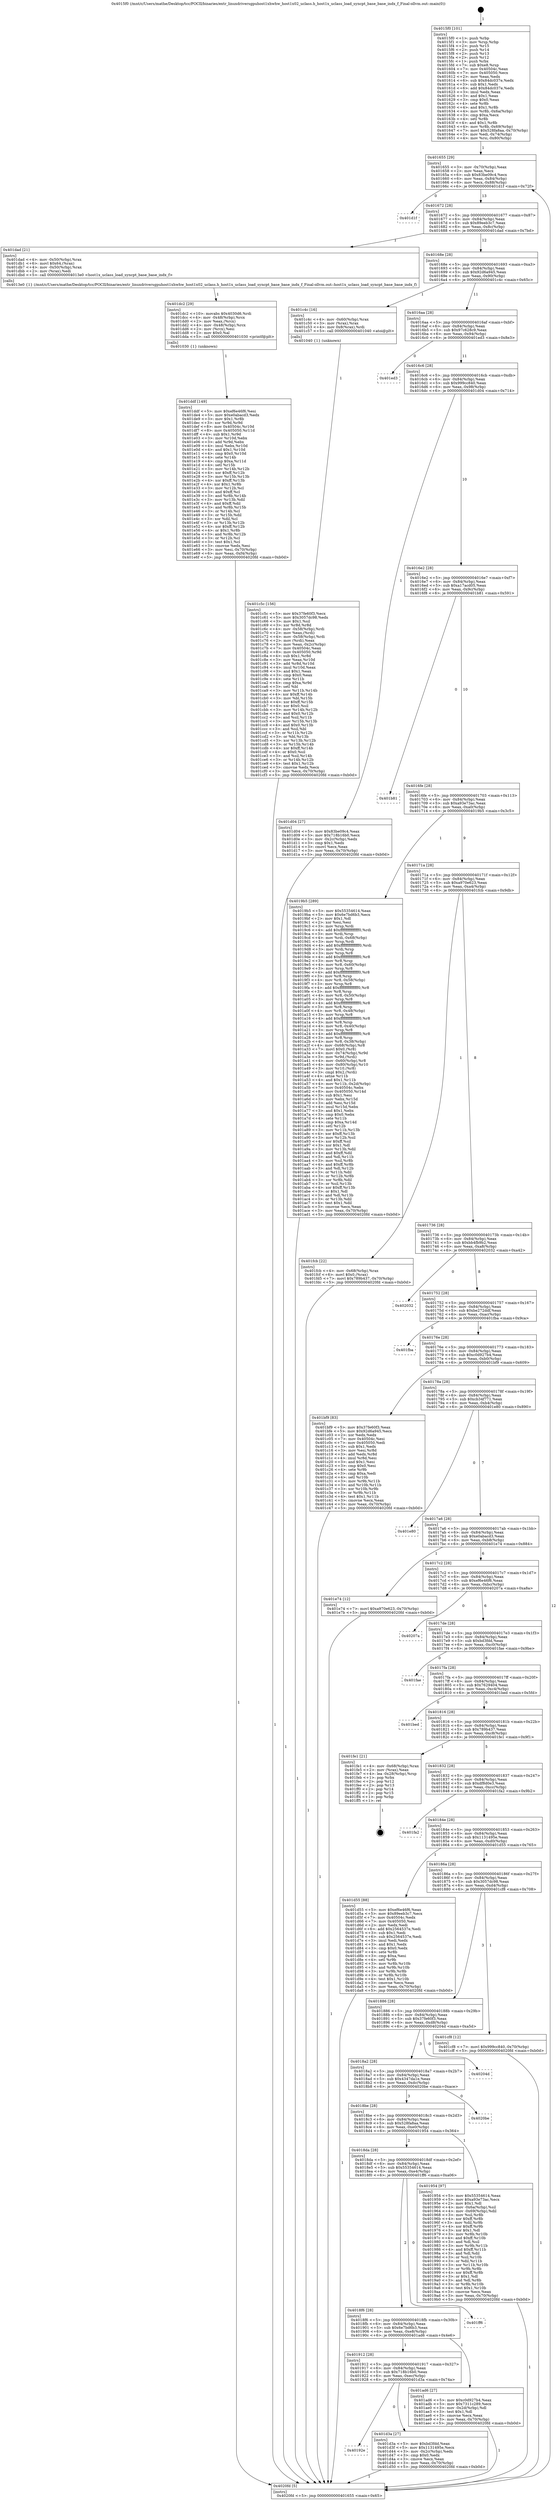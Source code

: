 digraph "0x4015f0" {
  label = "0x4015f0 (/mnt/c/Users/mathe/Desktop/tcc/POCII/binaries/extr_linuxdriversgpuhost1xhwhw_host1x02_uclass.h_host1x_uclass_load_syncpt_base_base_indx_f_Final-ollvm.out::main(0))"
  labelloc = "t"
  node[shape=record]

  Entry [label="",width=0.3,height=0.3,shape=circle,fillcolor=black,style=filled]
  "0x401655" [label="{
     0x401655 [29]\l
     | [instrs]\l
     &nbsp;&nbsp;0x401655 \<+3\>: mov -0x70(%rbp),%eax\l
     &nbsp;&nbsp;0x401658 \<+2\>: mov %eax,%ecx\l
     &nbsp;&nbsp;0x40165a \<+6\>: sub $0x83be09c4,%ecx\l
     &nbsp;&nbsp;0x401660 \<+6\>: mov %eax,-0x84(%rbp)\l
     &nbsp;&nbsp;0x401666 \<+6\>: mov %ecx,-0x88(%rbp)\l
     &nbsp;&nbsp;0x40166c \<+6\>: je 0000000000401d1f \<main+0x72f\>\l
  }"]
  "0x401d1f" [label="{
     0x401d1f\l
  }", style=dashed]
  "0x401672" [label="{
     0x401672 [28]\l
     | [instrs]\l
     &nbsp;&nbsp;0x401672 \<+5\>: jmp 0000000000401677 \<main+0x87\>\l
     &nbsp;&nbsp;0x401677 \<+6\>: mov -0x84(%rbp),%eax\l
     &nbsp;&nbsp;0x40167d \<+5\>: sub $0x89eeb3c7,%eax\l
     &nbsp;&nbsp;0x401682 \<+6\>: mov %eax,-0x8c(%rbp)\l
     &nbsp;&nbsp;0x401688 \<+6\>: je 0000000000401dad \<main+0x7bd\>\l
  }"]
  Exit [label="",width=0.3,height=0.3,shape=circle,fillcolor=black,style=filled,peripheries=2]
  "0x401dad" [label="{
     0x401dad [21]\l
     | [instrs]\l
     &nbsp;&nbsp;0x401dad \<+4\>: mov -0x50(%rbp),%rax\l
     &nbsp;&nbsp;0x401db1 \<+6\>: movl $0x64,(%rax)\l
     &nbsp;&nbsp;0x401db7 \<+4\>: mov -0x50(%rbp),%rax\l
     &nbsp;&nbsp;0x401dbb \<+2\>: mov (%rax),%edi\l
     &nbsp;&nbsp;0x401dbd \<+5\>: call 00000000004013e0 \<host1x_uclass_load_syncpt_base_base_indx_f\>\l
     | [calls]\l
     &nbsp;&nbsp;0x4013e0 \{1\} (/mnt/c/Users/mathe/Desktop/tcc/POCII/binaries/extr_linuxdriversgpuhost1xhwhw_host1x02_uclass.h_host1x_uclass_load_syncpt_base_base_indx_f_Final-ollvm.out::host1x_uclass_load_syncpt_base_base_indx_f)\l
  }"]
  "0x40168e" [label="{
     0x40168e [28]\l
     | [instrs]\l
     &nbsp;&nbsp;0x40168e \<+5\>: jmp 0000000000401693 \<main+0xa3\>\l
     &nbsp;&nbsp;0x401693 \<+6\>: mov -0x84(%rbp),%eax\l
     &nbsp;&nbsp;0x401699 \<+5\>: sub $0x92d6a945,%eax\l
     &nbsp;&nbsp;0x40169e \<+6\>: mov %eax,-0x90(%rbp)\l
     &nbsp;&nbsp;0x4016a4 \<+6\>: je 0000000000401c4c \<main+0x65c\>\l
  }"]
  "0x401ddf" [label="{
     0x401ddf [149]\l
     | [instrs]\l
     &nbsp;&nbsp;0x401ddf \<+5\>: mov $0xef6e46f6,%esi\l
     &nbsp;&nbsp;0x401de4 \<+5\>: mov $0xe0abacd3,%edx\l
     &nbsp;&nbsp;0x401de9 \<+3\>: mov $0x1,%r8b\l
     &nbsp;&nbsp;0x401dec \<+3\>: xor %r9d,%r9d\l
     &nbsp;&nbsp;0x401def \<+8\>: mov 0x40504c,%r10d\l
     &nbsp;&nbsp;0x401df7 \<+8\>: mov 0x405050,%r11d\l
     &nbsp;&nbsp;0x401dff \<+4\>: sub $0x1,%r9d\l
     &nbsp;&nbsp;0x401e03 \<+3\>: mov %r10d,%ebx\l
     &nbsp;&nbsp;0x401e06 \<+3\>: add %r9d,%ebx\l
     &nbsp;&nbsp;0x401e09 \<+4\>: imul %ebx,%r10d\l
     &nbsp;&nbsp;0x401e0d \<+4\>: and $0x1,%r10d\l
     &nbsp;&nbsp;0x401e11 \<+4\>: cmp $0x0,%r10d\l
     &nbsp;&nbsp;0x401e15 \<+4\>: sete %r14b\l
     &nbsp;&nbsp;0x401e19 \<+4\>: cmp $0xa,%r11d\l
     &nbsp;&nbsp;0x401e1d \<+4\>: setl %r15b\l
     &nbsp;&nbsp;0x401e21 \<+3\>: mov %r14b,%r12b\l
     &nbsp;&nbsp;0x401e24 \<+4\>: xor $0xff,%r12b\l
     &nbsp;&nbsp;0x401e28 \<+3\>: mov %r15b,%r13b\l
     &nbsp;&nbsp;0x401e2b \<+4\>: xor $0xff,%r13b\l
     &nbsp;&nbsp;0x401e2f \<+4\>: xor $0x1,%r8b\l
     &nbsp;&nbsp;0x401e33 \<+3\>: mov %r12b,%cl\l
     &nbsp;&nbsp;0x401e36 \<+3\>: and $0xff,%cl\l
     &nbsp;&nbsp;0x401e39 \<+3\>: and %r8b,%r14b\l
     &nbsp;&nbsp;0x401e3c \<+3\>: mov %r13b,%dil\l
     &nbsp;&nbsp;0x401e3f \<+4\>: and $0xff,%dil\l
     &nbsp;&nbsp;0x401e43 \<+3\>: and %r8b,%r15b\l
     &nbsp;&nbsp;0x401e46 \<+3\>: or %r14b,%cl\l
     &nbsp;&nbsp;0x401e49 \<+3\>: or %r15b,%dil\l
     &nbsp;&nbsp;0x401e4c \<+3\>: xor %dil,%cl\l
     &nbsp;&nbsp;0x401e4f \<+3\>: or %r13b,%r12b\l
     &nbsp;&nbsp;0x401e52 \<+4\>: xor $0xff,%r12b\l
     &nbsp;&nbsp;0x401e56 \<+4\>: or $0x1,%r8b\l
     &nbsp;&nbsp;0x401e5a \<+3\>: and %r8b,%r12b\l
     &nbsp;&nbsp;0x401e5d \<+3\>: or %r12b,%cl\l
     &nbsp;&nbsp;0x401e60 \<+3\>: test $0x1,%cl\l
     &nbsp;&nbsp;0x401e63 \<+3\>: cmovne %edx,%esi\l
     &nbsp;&nbsp;0x401e66 \<+3\>: mov %esi,-0x70(%rbp)\l
     &nbsp;&nbsp;0x401e69 \<+6\>: mov %eax,-0xf4(%rbp)\l
     &nbsp;&nbsp;0x401e6f \<+5\>: jmp 00000000004020fd \<main+0xb0d\>\l
  }"]
  "0x401c4c" [label="{
     0x401c4c [16]\l
     | [instrs]\l
     &nbsp;&nbsp;0x401c4c \<+4\>: mov -0x60(%rbp),%rax\l
     &nbsp;&nbsp;0x401c50 \<+3\>: mov (%rax),%rax\l
     &nbsp;&nbsp;0x401c53 \<+4\>: mov 0x8(%rax),%rdi\l
     &nbsp;&nbsp;0x401c57 \<+5\>: call 0000000000401040 \<atoi@plt\>\l
     | [calls]\l
     &nbsp;&nbsp;0x401040 \{1\} (unknown)\l
  }"]
  "0x4016aa" [label="{
     0x4016aa [28]\l
     | [instrs]\l
     &nbsp;&nbsp;0x4016aa \<+5\>: jmp 00000000004016af \<main+0xbf\>\l
     &nbsp;&nbsp;0x4016af \<+6\>: mov -0x84(%rbp),%eax\l
     &nbsp;&nbsp;0x4016b5 \<+5\>: sub $0x97c628c9,%eax\l
     &nbsp;&nbsp;0x4016ba \<+6\>: mov %eax,-0x94(%rbp)\l
     &nbsp;&nbsp;0x4016c0 \<+6\>: je 0000000000401ed3 \<main+0x8e3\>\l
  }"]
  "0x401dc2" [label="{
     0x401dc2 [29]\l
     | [instrs]\l
     &nbsp;&nbsp;0x401dc2 \<+10\>: movabs $0x4030d6,%rdi\l
     &nbsp;&nbsp;0x401dcc \<+4\>: mov -0x48(%rbp),%rcx\l
     &nbsp;&nbsp;0x401dd0 \<+2\>: mov %eax,(%rcx)\l
     &nbsp;&nbsp;0x401dd2 \<+4\>: mov -0x48(%rbp),%rcx\l
     &nbsp;&nbsp;0x401dd6 \<+2\>: mov (%rcx),%esi\l
     &nbsp;&nbsp;0x401dd8 \<+2\>: mov $0x0,%al\l
     &nbsp;&nbsp;0x401dda \<+5\>: call 0000000000401030 \<printf@plt\>\l
     | [calls]\l
     &nbsp;&nbsp;0x401030 \{1\} (unknown)\l
  }"]
  "0x401ed3" [label="{
     0x401ed3\l
  }", style=dashed]
  "0x4016c6" [label="{
     0x4016c6 [28]\l
     | [instrs]\l
     &nbsp;&nbsp;0x4016c6 \<+5\>: jmp 00000000004016cb \<main+0xdb\>\l
     &nbsp;&nbsp;0x4016cb \<+6\>: mov -0x84(%rbp),%eax\l
     &nbsp;&nbsp;0x4016d1 \<+5\>: sub $0x999cc840,%eax\l
     &nbsp;&nbsp;0x4016d6 \<+6\>: mov %eax,-0x98(%rbp)\l
     &nbsp;&nbsp;0x4016dc \<+6\>: je 0000000000401d04 \<main+0x714\>\l
  }"]
  "0x40192e" [label="{
     0x40192e\l
  }", style=dashed]
  "0x401d04" [label="{
     0x401d04 [27]\l
     | [instrs]\l
     &nbsp;&nbsp;0x401d04 \<+5\>: mov $0x83be09c4,%eax\l
     &nbsp;&nbsp;0x401d09 \<+5\>: mov $0x718b16b0,%ecx\l
     &nbsp;&nbsp;0x401d0e \<+3\>: mov -0x2c(%rbp),%edx\l
     &nbsp;&nbsp;0x401d11 \<+3\>: cmp $0x1,%edx\l
     &nbsp;&nbsp;0x401d14 \<+3\>: cmovl %ecx,%eax\l
     &nbsp;&nbsp;0x401d17 \<+3\>: mov %eax,-0x70(%rbp)\l
     &nbsp;&nbsp;0x401d1a \<+5\>: jmp 00000000004020fd \<main+0xb0d\>\l
  }"]
  "0x4016e2" [label="{
     0x4016e2 [28]\l
     | [instrs]\l
     &nbsp;&nbsp;0x4016e2 \<+5\>: jmp 00000000004016e7 \<main+0xf7\>\l
     &nbsp;&nbsp;0x4016e7 \<+6\>: mov -0x84(%rbp),%eax\l
     &nbsp;&nbsp;0x4016ed \<+5\>: sub $0xa17acd05,%eax\l
     &nbsp;&nbsp;0x4016f2 \<+6\>: mov %eax,-0x9c(%rbp)\l
     &nbsp;&nbsp;0x4016f8 \<+6\>: je 0000000000401b81 \<main+0x591\>\l
  }"]
  "0x401d3a" [label="{
     0x401d3a [27]\l
     | [instrs]\l
     &nbsp;&nbsp;0x401d3a \<+5\>: mov $0xbd3fdd,%eax\l
     &nbsp;&nbsp;0x401d3f \<+5\>: mov $0x1131495e,%ecx\l
     &nbsp;&nbsp;0x401d44 \<+3\>: mov -0x2c(%rbp),%edx\l
     &nbsp;&nbsp;0x401d47 \<+3\>: cmp $0x0,%edx\l
     &nbsp;&nbsp;0x401d4a \<+3\>: cmove %ecx,%eax\l
     &nbsp;&nbsp;0x401d4d \<+3\>: mov %eax,-0x70(%rbp)\l
     &nbsp;&nbsp;0x401d50 \<+5\>: jmp 00000000004020fd \<main+0xb0d\>\l
  }"]
  "0x401b81" [label="{
     0x401b81\l
  }", style=dashed]
  "0x4016fe" [label="{
     0x4016fe [28]\l
     | [instrs]\l
     &nbsp;&nbsp;0x4016fe \<+5\>: jmp 0000000000401703 \<main+0x113\>\l
     &nbsp;&nbsp;0x401703 \<+6\>: mov -0x84(%rbp),%eax\l
     &nbsp;&nbsp;0x401709 \<+5\>: sub $0xa93e73ac,%eax\l
     &nbsp;&nbsp;0x40170e \<+6\>: mov %eax,-0xa0(%rbp)\l
     &nbsp;&nbsp;0x401714 \<+6\>: je 00000000004019b5 \<main+0x3c5\>\l
  }"]
  "0x401c5c" [label="{
     0x401c5c [156]\l
     | [instrs]\l
     &nbsp;&nbsp;0x401c5c \<+5\>: mov $0x37fe60f3,%ecx\l
     &nbsp;&nbsp;0x401c61 \<+5\>: mov $0x3057dc98,%edx\l
     &nbsp;&nbsp;0x401c66 \<+3\>: mov $0x1,%sil\l
     &nbsp;&nbsp;0x401c69 \<+3\>: xor %r8d,%r8d\l
     &nbsp;&nbsp;0x401c6c \<+4\>: mov -0x58(%rbp),%rdi\l
     &nbsp;&nbsp;0x401c70 \<+2\>: mov %eax,(%rdi)\l
     &nbsp;&nbsp;0x401c72 \<+4\>: mov -0x58(%rbp),%rdi\l
     &nbsp;&nbsp;0x401c76 \<+2\>: mov (%rdi),%eax\l
     &nbsp;&nbsp;0x401c78 \<+3\>: mov %eax,-0x2c(%rbp)\l
     &nbsp;&nbsp;0x401c7b \<+7\>: mov 0x40504c,%eax\l
     &nbsp;&nbsp;0x401c82 \<+8\>: mov 0x405050,%r9d\l
     &nbsp;&nbsp;0x401c8a \<+4\>: sub $0x1,%r8d\l
     &nbsp;&nbsp;0x401c8e \<+3\>: mov %eax,%r10d\l
     &nbsp;&nbsp;0x401c91 \<+3\>: add %r8d,%r10d\l
     &nbsp;&nbsp;0x401c94 \<+4\>: imul %r10d,%eax\l
     &nbsp;&nbsp;0x401c98 \<+3\>: and $0x1,%eax\l
     &nbsp;&nbsp;0x401c9b \<+3\>: cmp $0x0,%eax\l
     &nbsp;&nbsp;0x401c9e \<+4\>: sete %r11b\l
     &nbsp;&nbsp;0x401ca2 \<+4\>: cmp $0xa,%r9d\l
     &nbsp;&nbsp;0x401ca6 \<+3\>: setl %bl\l
     &nbsp;&nbsp;0x401ca9 \<+3\>: mov %r11b,%r14b\l
     &nbsp;&nbsp;0x401cac \<+4\>: xor $0xff,%r14b\l
     &nbsp;&nbsp;0x401cb0 \<+3\>: mov %bl,%r15b\l
     &nbsp;&nbsp;0x401cb3 \<+4\>: xor $0xff,%r15b\l
     &nbsp;&nbsp;0x401cb7 \<+4\>: xor $0x0,%sil\l
     &nbsp;&nbsp;0x401cbb \<+3\>: mov %r14b,%r12b\l
     &nbsp;&nbsp;0x401cbe \<+4\>: and $0x0,%r12b\l
     &nbsp;&nbsp;0x401cc2 \<+3\>: and %sil,%r11b\l
     &nbsp;&nbsp;0x401cc5 \<+3\>: mov %r15b,%r13b\l
     &nbsp;&nbsp;0x401cc8 \<+4\>: and $0x0,%r13b\l
     &nbsp;&nbsp;0x401ccc \<+3\>: and %sil,%bl\l
     &nbsp;&nbsp;0x401ccf \<+3\>: or %r11b,%r12b\l
     &nbsp;&nbsp;0x401cd2 \<+3\>: or %bl,%r13b\l
     &nbsp;&nbsp;0x401cd5 \<+3\>: xor %r13b,%r12b\l
     &nbsp;&nbsp;0x401cd8 \<+3\>: or %r15b,%r14b\l
     &nbsp;&nbsp;0x401cdb \<+4\>: xor $0xff,%r14b\l
     &nbsp;&nbsp;0x401cdf \<+4\>: or $0x0,%sil\l
     &nbsp;&nbsp;0x401ce3 \<+3\>: and %sil,%r14b\l
     &nbsp;&nbsp;0x401ce6 \<+3\>: or %r14b,%r12b\l
     &nbsp;&nbsp;0x401ce9 \<+4\>: test $0x1,%r12b\l
     &nbsp;&nbsp;0x401ced \<+3\>: cmovne %edx,%ecx\l
     &nbsp;&nbsp;0x401cf0 \<+3\>: mov %ecx,-0x70(%rbp)\l
     &nbsp;&nbsp;0x401cf3 \<+5\>: jmp 00000000004020fd \<main+0xb0d\>\l
  }"]
  "0x4019b5" [label="{
     0x4019b5 [289]\l
     | [instrs]\l
     &nbsp;&nbsp;0x4019b5 \<+5\>: mov $0x55354614,%eax\l
     &nbsp;&nbsp;0x4019ba \<+5\>: mov $0x6e7bd6b3,%ecx\l
     &nbsp;&nbsp;0x4019bf \<+2\>: mov $0x1,%dl\l
     &nbsp;&nbsp;0x4019c1 \<+2\>: xor %esi,%esi\l
     &nbsp;&nbsp;0x4019c3 \<+3\>: mov %rsp,%rdi\l
     &nbsp;&nbsp;0x4019c6 \<+4\>: add $0xfffffffffffffff0,%rdi\l
     &nbsp;&nbsp;0x4019ca \<+3\>: mov %rdi,%rsp\l
     &nbsp;&nbsp;0x4019cd \<+4\>: mov %rdi,-0x68(%rbp)\l
     &nbsp;&nbsp;0x4019d1 \<+3\>: mov %rsp,%rdi\l
     &nbsp;&nbsp;0x4019d4 \<+4\>: add $0xfffffffffffffff0,%rdi\l
     &nbsp;&nbsp;0x4019d8 \<+3\>: mov %rdi,%rsp\l
     &nbsp;&nbsp;0x4019db \<+3\>: mov %rsp,%r8\l
     &nbsp;&nbsp;0x4019de \<+4\>: add $0xfffffffffffffff0,%r8\l
     &nbsp;&nbsp;0x4019e2 \<+3\>: mov %r8,%rsp\l
     &nbsp;&nbsp;0x4019e5 \<+4\>: mov %r8,-0x60(%rbp)\l
     &nbsp;&nbsp;0x4019e9 \<+3\>: mov %rsp,%r8\l
     &nbsp;&nbsp;0x4019ec \<+4\>: add $0xfffffffffffffff0,%r8\l
     &nbsp;&nbsp;0x4019f0 \<+3\>: mov %r8,%rsp\l
     &nbsp;&nbsp;0x4019f3 \<+4\>: mov %r8,-0x58(%rbp)\l
     &nbsp;&nbsp;0x4019f7 \<+3\>: mov %rsp,%r8\l
     &nbsp;&nbsp;0x4019fa \<+4\>: add $0xfffffffffffffff0,%r8\l
     &nbsp;&nbsp;0x4019fe \<+3\>: mov %r8,%rsp\l
     &nbsp;&nbsp;0x401a01 \<+4\>: mov %r8,-0x50(%rbp)\l
     &nbsp;&nbsp;0x401a05 \<+3\>: mov %rsp,%r8\l
     &nbsp;&nbsp;0x401a08 \<+4\>: add $0xfffffffffffffff0,%r8\l
     &nbsp;&nbsp;0x401a0c \<+3\>: mov %r8,%rsp\l
     &nbsp;&nbsp;0x401a0f \<+4\>: mov %r8,-0x48(%rbp)\l
     &nbsp;&nbsp;0x401a13 \<+3\>: mov %rsp,%r8\l
     &nbsp;&nbsp;0x401a16 \<+4\>: add $0xfffffffffffffff0,%r8\l
     &nbsp;&nbsp;0x401a1a \<+3\>: mov %r8,%rsp\l
     &nbsp;&nbsp;0x401a1d \<+4\>: mov %r8,-0x40(%rbp)\l
     &nbsp;&nbsp;0x401a21 \<+3\>: mov %rsp,%r8\l
     &nbsp;&nbsp;0x401a24 \<+4\>: add $0xfffffffffffffff0,%r8\l
     &nbsp;&nbsp;0x401a28 \<+3\>: mov %r8,%rsp\l
     &nbsp;&nbsp;0x401a2b \<+4\>: mov %r8,-0x38(%rbp)\l
     &nbsp;&nbsp;0x401a2f \<+4\>: mov -0x68(%rbp),%r8\l
     &nbsp;&nbsp;0x401a33 \<+7\>: movl $0x0,(%r8)\l
     &nbsp;&nbsp;0x401a3a \<+4\>: mov -0x74(%rbp),%r9d\l
     &nbsp;&nbsp;0x401a3e \<+3\>: mov %r9d,(%rdi)\l
     &nbsp;&nbsp;0x401a41 \<+4\>: mov -0x60(%rbp),%r8\l
     &nbsp;&nbsp;0x401a45 \<+4\>: mov -0x80(%rbp),%r10\l
     &nbsp;&nbsp;0x401a49 \<+3\>: mov %r10,(%r8)\l
     &nbsp;&nbsp;0x401a4c \<+3\>: cmpl $0x2,(%rdi)\l
     &nbsp;&nbsp;0x401a4f \<+4\>: setne %r11b\l
     &nbsp;&nbsp;0x401a53 \<+4\>: and $0x1,%r11b\l
     &nbsp;&nbsp;0x401a57 \<+4\>: mov %r11b,-0x2d(%rbp)\l
     &nbsp;&nbsp;0x401a5b \<+7\>: mov 0x40504c,%ebx\l
     &nbsp;&nbsp;0x401a62 \<+8\>: mov 0x405050,%r14d\l
     &nbsp;&nbsp;0x401a6a \<+3\>: sub $0x1,%esi\l
     &nbsp;&nbsp;0x401a6d \<+3\>: mov %ebx,%r15d\l
     &nbsp;&nbsp;0x401a70 \<+3\>: add %esi,%r15d\l
     &nbsp;&nbsp;0x401a73 \<+4\>: imul %r15d,%ebx\l
     &nbsp;&nbsp;0x401a77 \<+3\>: and $0x1,%ebx\l
     &nbsp;&nbsp;0x401a7a \<+3\>: cmp $0x0,%ebx\l
     &nbsp;&nbsp;0x401a7d \<+4\>: sete %r11b\l
     &nbsp;&nbsp;0x401a81 \<+4\>: cmp $0xa,%r14d\l
     &nbsp;&nbsp;0x401a85 \<+4\>: setl %r12b\l
     &nbsp;&nbsp;0x401a89 \<+3\>: mov %r11b,%r13b\l
     &nbsp;&nbsp;0x401a8c \<+4\>: xor $0xff,%r13b\l
     &nbsp;&nbsp;0x401a90 \<+3\>: mov %r12b,%sil\l
     &nbsp;&nbsp;0x401a93 \<+4\>: xor $0xff,%sil\l
     &nbsp;&nbsp;0x401a97 \<+3\>: xor $0x1,%dl\l
     &nbsp;&nbsp;0x401a9a \<+3\>: mov %r13b,%dil\l
     &nbsp;&nbsp;0x401a9d \<+4\>: and $0xff,%dil\l
     &nbsp;&nbsp;0x401aa1 \<+3\>: and %dl,%r11b\l
     &nbsp;&nbsp;0x401aa4 \<+3\>: mov %sil,%r8b\l
     &nbsp;&nbsp;0x401aa7 \<+4\>: and $0xff,%r8b\l
     &nbsp;&nbsp;0x401aab \<+3\>: and %dl,%r12b\l
     &nbsp;&nbsp;0x401aae \<+3\>: or %r11b,%dil\l
     &nbsp;&nbsp;0x401ab1 \<+3\>: or %r12b,%r8b\l
     &nbsp;&nbsp;0x401ab4 \<+3\>: xor %r8b,%dil\l
     &nbsp;&nbsp;0x401ab7 \<+3\>: or %sil,%r13b\l
     &nbsp;&nbsp;0x401aba \<+4\>: xor $0xff,%r13b\l
     &nbsp;&nbsp;0x401abe \<+3\>: or $0x1,%dl\l
     &nbsp;&nbsp;0x401ac1 \<+3\>: and %dl,%r13b\l
     &nbsp;&nbsp;0x401ac4 \<+3\>: or %r13b,%dil\l
     &nbsp;&nbsp;0x401ac7 \<+4\>: test $0x1,%dil\l
     &nbsp;&nbsp;0x401acb \<+3\>: cmovne %ecx,%eax\l
     &nbsp;&nbsp;0x401ace \<+3\>: mov %eax,-0x70(%rbp)\l
     &nbsp;&nbsp;0x401ad1 \<+5\>: jmp 00000000004020fd \<main+0xb0d\>\l
  }"]
  "0x40171a" [label="{
     0x40171a [28]\l
     | [instrs]\l
     &nbsp;&nbsp;0x40171a \<+5\>: jmp 000000000040171f \<main+0x12f\>\l
     &nbsp;&nbsp;0x40171f \<+6\>: mov -0x84(%rbp),%eax\l
     &nbsp;&nbsp;0x401725 \<+5\>: sub $0xa970e623,%eax\l
     &nbsp;&nbsp;0x40172a \<+6\>: mov %eax,-0xa4(%rbp)\l
     &nbsp;&nbsp;0x401730 \<+6\>: je 0000000000401fcb \<main+0x9db\>\l
  }"]
  "0x401912" [label="{
     0x401912 [28]\l
     | [instrs]\l
     &nbsp;&nbsp;0x401912 \<+5\>: jmp 0000000000401917 \<main+0x327\>\l
     &nbsp;&nbsp;0x401917 \<+6\>: mov -0x84(%rbp),%eax\l
     &nbsp;&nbsp;0x40191d \<+5\>: sub $0x718b16b0,%eax\l
     &nbsp;&nbsp;0x401922 \<+6\>: mov %eax,-0xec(%rbp)\l
     &nbsp;&nbsp;0x401928 \<+6\>: je 0000000000401d3a \<main+0x74a\>\l
  }"]
  "0x401fcb" [label="{
     0x401fcb [22]\l
     | [instrs]\l
     &nbsp;&nbsp;0x401fcb \<+4\>: mov -0x68(%rbp),%rax\l
     &nbsp;&nbsp;0x401fcf \<+6\>: movl $0x0,(%rax)\l
     &nbsp;&nbsp;0x401fd5 \<+7\>: movl $0x789b437,-0x70(%rbp)\l
     &nbsp;&nbsp;0x401fdc \<+5\>: jmp 00000000004020fd \<main+0xb0d\>\l
  }"]
  "0x401736" [label="{
     0x401736 [28]\l
     | [instrs]\l
     &nbsp;&nbsp;0x401736 \<+5\>: jmp 000000000040173b \<main+0x14b\>\l
     &nbsp;&nbsp;0x40173b \<+6\>: mov -0x84(%rbp),%eax\l
     &nbsp;&nbsp;0x401741 \<+5\>: sub $0xbb4fb9b2,%eax\l
     &nbsp;&nbsp;0x401746 \<+6\>: mov %eax,-0xa8(%rbp)\l
     &nbsp;&nbsp;0x40174c \<+6\>: je 0000000000402032 \<main+0xa42\>\l
  }"]
  "0x401ad6" [label="{
     0x401ad6 [27]\l
     | [instrs]\l
     &nbsp;&nbsp;0x401ad6 \<+5\>: mov $0xc0d927b4,%eax\l
     &nbsp;&nbsp;0x401adb \<+5\>: mov $0x7311c289,%ecx\l
     &nbsp;&nbsp;0x401ae0 \<+3\>: mov -0x2d(%rbp),%dl\l
     &nbsp;&nbsp;0x401ae3 \<+3\>: test $0x1,%dl\l
     &nbsp;&nbsp;0x401ae6 \<+3\>: cmovne %ecx,%eax\l
     &nbsp;&nbsp;0x401ae9 \<+3\>: mov %eax,-0x70(%rbp)\l
     &nbsp;&nbsp;0x401aec \<+5\>: jmp 00000000004020fd \<main+0xb0d\>\l
  }"]
  "0x402032" [label="{
     0x402032\l
  }", style=dashed]
  "0x401752" [label="{
     0x401752 [28]\l
     | [instrs]\l
     &nbsp;&nbsp;0x401752 \<+5\>: jmp 0000000000401757 \<main+0x167\>\l
     &nbsp;&nbsp;0x401757 \<+6\>: mov -0x84(%rbp),%eax\l
     &nbsp;&nbsp;0x40175d \<+5\>: sub $0xbe272ddf,%eax\l
     &nbsp;&nbsp;0x401762 \<+6\>: mov %eax,-0xac(%rbp)\l
     &nbsp;&nbsp;0x401768 \<+6\>: je 0000000000401fba \<main+0x9ca\>\l
  }"]
  "0x4018f6" [label="{
     0x4018f6 [28]\l
     | [instrs]\l
     &nbsp;&nbsp;0x4018f6 \<+5\>: jmp 00000000004018fb \<main+0x30b\>\l
     &nbsp;&nbsp;0x4018fb \<+6\>: mov -0x84(%rbp),%eax\l
     &nbsp;&nbsp;0x401901 \<+5\>: sub $0x6e7bd6b3,%eax\l
     &nbsp;&nbsp;0x401906 \<+6\>: mov %eax,-0xe8(%rbp)\l
     &nbsp;&nbsp;0x40190c \<+6\>: je 0000000000401ad6 \<main+0x4e6\>\l
  }"]
  "0x401fba" [label="{
     0x401fba\l
  }", style=dashed]
  "0x40176e" [label="{
     0x40176e [28]\l
     | [instrs]\l
     &nbsp;&nbsp;0x40176e \<+5\>: jmp 0000000000401773 \<main+0x183\>\l
     &nbsp;&nbsp;0x401773 \<+6\>: mov -0x84(%rbp),%eax\l
     &nbsp;&nbsp;0x401779 \<+5\>: sub $0xc0d927b4,%eax\l
     &nbsp;&nbsp;0x40177e \<+6\>: mov %eax,-0xb0(%rbp)\l
     &nbsp;&nbsp;0x401784 \<+6\>: je 0000000000401bf9 \<main+0x609\>\l
  }"]
  "0x401ff6" [label="{
     0x401ff6\l
  }", style=dashed]
  "0x401bf9" [label="{
     0x401bf9 [83]\l
     | [instrs]\l
     &nbsp;&nbsp;0x401bf9 \<+5\>: mov $0x37fe60f3,%eax\l
     &nbsp;&nbsp;0x401bfe \<+5\>: mov $0x92d6a945,%ecx\l
     &nbsp;&nbsp;0x401c03 \<+2\>: xor %edx,%edx\l
     &nbsp;&nbsp;0x401c05 \<+7\>: mov 0x40504c,%esi\l
     &nbsp;&nbsp;0x401c0c \<+7\>: mov 0x405050,%edi\l
     &nbsp;&nbsp;0x401c13 \<+3\>: sub $0x1,%edx\l
     &nbsp;&nbsp;0x401c16 \<+3\>: mov %esi,%r8d\l
     &nbsp;&nbsp;0x401c19 \<+3\>: add %edx,%r8d\l
     &nbsp;&nbsp;0x401c1c \<+4\>: imul %r8d,%esi\l
     &nbsp;&nbsp;0x401c20 \<+3\>: and $0x1,%esi\l
     &nbsp;&nbsp;0x401c23 \<+3\>: cmp $0x0,%esi\l
     &nbsp;&nbsp;0x401c26 \<+4\>: sete %r9b\l
     &nbsp;&nbsp;0x401c2a \<+3\>: cmp $0xa,%edi\l
     &nbsp;&nbsp;0x401c2d \<+4\>: setl %r10b\l
     &nbsp;&nbsp;0x401c31 \<+3\>: mov %r9b,%r11b\l
     &nbsp;&nbsp;0x401c34 \<+3\>: and %r10b,%r11b\l
     &nbsp;&nbsp;0x401c37 \<+3\>: xor %r10b,%r9b\l
     &nbsp;&nbsp;0x401c3a \<+3\>: or %r9b,%r11b\l
     &nbsp;&nbsp;0x401c3d \<+4\>: test $0x1,%r11b\l
     &nbsp;&nbsp;0x401c41 \<+3\>: cmovne %ecx,%eax\l
     &nbsp;&nbsp;0x401c44 \<+3\>: mov %eax,-0x70(%rbp)\l
     &nbsp;&nbsp;0x401c47 \<+5\>: jmp 00000000004020fd \<main+0xb0d\>\l
  }"]
  "0x40178a" [label="{
     0x40178a [28]\l
     | [instrs]\l
     &nbsp;&nbsp;0x40178a \<+5\>: jmp 000000000040178f \<main+0x19f\>\l
     &nbsp;&nbsp;0x40178f \<+6\>: mov -0x84(%rbp),%eax\l
     &nbsp;&nbsp;0x401795 \<+5\>: sub $0xcb34f771,%eax\l
     &nbsp;&nbsp;0x40179a \<+6\>: mov %eax,-0xb4(%rbp)\l
     &nbsp;&nbsp;0x4017a0 \<+6\>: je 0000000000401e80 \<main+0x890\>\l
  }"]
  "0x4015f0" [label="{
     0x4015f0 [101]\l
     | [instrs]\l
     &nbsp;&nbsp;0x4015f0 \<+1\>: push %rbp\l
     &nbsp;&nbsp;0x4015f1 \<+3\>: mov %rsp,%rbp\l
     &nbsp;&nbsp;0x4015f4 \<+2\>: push %r15\l
     &nbsp;&nbsp;0x4015f6 \<+2\>: push %r14\l
     &nbsp;&nbsp;0x4015f8 \<+2\>: push %r13\l
     &nbsp;&nbsp;0x4015fa \<+2\>: push %r12\l
     &nbsp;&nbsp;0x4015fc \<+1\>: push %rbx\l
     &nbsp;&nbsp;0x4015fd \<+7\>: sub $0xe8,%rsp\l
     &nbsp;&nbsp;0x401604 \<+7\>: mov 0x40504c,%eax\l
     &nbsp;&nbsp;0x40160b \<+7\>: mov 0x405050,%ecx\l
     &nbsp;&nbsp;0x401612 \<+2\>: mov %eax,%edx\l
     &nbsp;&nbsp;0x401614 \<+6\>: sub $0x84dc037e,%edx\l
     &nbsp;&nbsp;0x40161a \<+3\>: sub $0x1,%edx\l
     &nbsp;&nbsp;0x40161d \<+6\>: add $0x84dc037e,%edx\l
     &nbsp;&nbsp;0x401623 \<+3\>: imul %edx,%eax\l
     &nbsp;&nbsp;0x401626 \<+3\>: and $0x1,%eax\l
     &nbsp;&nbsp;0x401629 \<+3\>: cmp $0x0,%eax\l
     &nbsp;&nbsp;0x40162c \<+4\>: sete %r8b\l
     &nbsp;&nbsp;0x401630 \<+4\>: and $0x1,%r8b\l
     &nbsp;&nbsp;0x401634 \<+4\>: mov %r8b,-0x6a(%rbp)\l
     &nbsp;&nbsp;0x401638 \<+3\>: cmp $0xa,%ecx\l
     &nbsp;&nbsp;0x40163b \<+4\>: setl %r8b\l
     &nbsp;&nbsp;0x40163f \<+4\>: and $0x1,%r8b\l
     &nbsp;&nbsp;0x401643 \<+4\>: mov %r8b,-0x69(%rbp)\l
     &nbsp;&nbsp;0x401647 \<+7\>: movl $0x528fa8aa,-0x70(%rbp)\l
     &nbsp;&nbsp;0x40164e \<+3\>: mov %edi,-0x74(%rbp)\l
     &nbsp;&nbsp;0x401651 \<+4\>: mov %rsi,-0x80(%rbp)\l
  }"]
  "0x401e80" [label="{
     0x401e80\l
  }", style=dashed]
  "0x4017a6" [label="{
     0x4017a6 [28]\l
     | [instrs]\l
     &nbsp;&nbsp;0x4017a6 \<+5\>: jmp 00000000004017ab \<main+0x1bb\>\l
     &nbsp;&nbsp;0x4017ab \<+6\>: mov -0x84(%rbp),%eax\l
     &nbsp;&nbsp;0x4017b1 \<+5\>: sub $0xe0abacd3,%eax\l
     &nbsp;&nbsp;0x4017b6 \<+6\>: mov %eax,-0xb8(%rbp)\l
     &nbsp;&nbsp;0x4017bc \<+6\>: je 0000000000401e74 \<main+0x884\>\l
  }"]
  "0x4020fd" [label="{
     0x4020fd [5]\l
     | [instrs]\l
     &nbsp;&nbsp;0x4020fd \<+5\>: jmp 0000000000401655 \<main+0x65\>\l
  }"]
  "0x401e74" [label="{
     0x401e74 [12]\l
     | [instrs]\l
     &nbsp;&nbsp;0x401e74 \<+7\>: movl $0xa970e623,-0x70(%rbp)\l
     &nbsp;&nbsp;0x401e7b \<+5\>: jmp 00000000004020fd \<main+0xb0d\>\l
  }"]
  "0x4017c2" [label="{
     0x4017c2 [28]\l
     | [instrs]\l
     &nbsp;&nbsp;0x4017c2 \<+5\>: jmp 00000000004017c7 \<main+0x1d7\>\l
     &nbsp;&nbsp;0x4017c7 \<+6\>: mov -0x84(%rbp),%eax\l
     &nbsp;&nbsp;0x4017cd \<+5\>: sub $0xef6e46f6,%eax\l
     &nbsp;&nbsp;0x4017d2 \<+6\>: mov %eax,-0xbc(%rbp)\l
     &nbsp;&nbsp;0x4017d8 \<+6\>: je 000000000040207a \<main+0xa8a\>\l
  }"]
  "0x4018da" [label="{
     0x4018da [28]\l
     | [instrs]\l
     &nbsp;&nbsp;0x4018da \<+5\>: jmp 00000000004018df \<main+0x2ef\>\l
     &nbsp;&nbsp;0x4018df \<+6\>: mov -0x84(%rbp),%eax\l
     &nbsp;&nbsp;0x4018e5 \<+5\>: sub $0x55354614,%eax\l
     &nbsp;&nbsp;0x4018ea \<+6\>: mov %eax,-0xe4(%rbp)\l
     &nbsp;&nbsp;0x4018f0 \<+6\>: je 0000000000401ff6 \<main+0xa06\>\l
  }"]
  "0x40207a" [label="{
     0x40207a\l
  }", style=dashed]
  "0x4017de" [label="{
     0x4017de [28]\l
     | [instrs]\l
     &nbsp;&nbsp;0x4017de \<+5\>: jmp 00000000004017e3 \<main+0x1f3\>\l
     &nbsp;&nbsp;0x4017e3 \<+6\>: mov -0x84(%rbp),%eax\l
     &nbsp;&nbsp;0x4017e9 \<+5\>: sub $0xbd3fdd,%eax\l
     &nbsp;&nbsp;0x4017ee \<+6\>: mov %eax,-0xc0(%rbp)\l
     &nbsp;&nbsp;0x4017f4 \<+6\>: je 0000000000401fae \<main+0x9be\>\l
  }"]
  "0x401954" [label="{
     0x401954 [97]\l
     | [instrs]\l
     &nbsp;&nbsp;0x401954 \<+5\>: mov $0x55354614,%eax\l
     &nbsp;&nbsp;0x401959 \<+5\>: mov $0xa93e73ac,%ecx\l
     &nbsp;&nbsp;0x40195e \<+2\>: mov $0x1,%dl\l
     &nbsp;&nbsp;0x401960 \<+4\>: mov -0x6a(%rbp),%sil\l
     &nbsp;&nbsp;0x401964 \<+4\>: mov -0x69(%rbp),%dil\l
     &nbsp;&nbsp;0x401968 \<+3\>: mov %sil,%r8b\l
     &nbsp;&nbsp;0x40196b \<+4\>: xor $0xff,%r8b\l
     &nbsp;&nbsp;0x40196f \<+3\>: mov %dil,%r9b\l
     &nbsp;&nbsp;0x401972 \<+4\>: xor $0xff,%r9b\l
     &nbsp;&nbsp;0x401976 \<+3\>: xor $0x1,%dl\l
     &nbsp;&nbsp;0x401979 \<+3\>: mov %r8b,%r10b\l
     &nbsp;&nbsp;0x40197c \<+4\>: and $0xff,%r10b\l
     &nbsp;&nbsp;0x401980 \<+3\>: and %dl,%sil\l
     &nbsp;&nbsp;0x401983 \<+3\>: mov %r9b,%r11b\l
     &nbsp;&nbsp;0x401986 \<+4\>: and $0xff,%r11b\l
     &nbsp;&nbsp;0x40198a \<+3\>: and %dl,%dil\l
     &nbsp;&nbsp;0x40198d \<+3\>: or %sil,%r10b\l
     &nbsp;&nbsp;0x401990 \<+3\>: or %dil,%r11b\l
     &nbsp;&nbsp;0x401993 \<+3\>: xor %r11b,%r10b\l
     &nbsp;&nbsp;0x401996 \<+3\>: or %r9b,%r8b\l
     &nbsp;&nbsp;0x401999 \<+4\>: xor $0xff,%r8b\l
     &nbsp;&nbsp;0x40199d \<+3\>: or $0x1,%dl\l
     &nbsp;&nbsp;0x4019a0 \<+3\>: and %dl,%r8b\l
     &nbsp;&nbsp;0x4019a3 \<+3\>: or %r8b,%r10b\l
     &nbsp;&nbsp;0x4019a6 \<+4\>: test $0x1,%r10b\l
     &nbsp;&nbsp;0x4019aa \<+3\>: cmovne %ecx,%eax\l
     &nbsp;&nbsp;0x4019ad \<+3\>: mov %eax,-0x70(%rbp)\l
     &nbsp;&nbsp;0x4019b0 \<+5\>: jmp 00000000004020fd \<main+0xb0d\>\l
  }"]
  "0x401fae" [label="{
     0x401fae\l
  }", style=dashed]
  "0x4017fa" [label="{
     0x4017fa [28]\l
     | [instrs]\l
     &nbsp;&nbsp;0x4017fa \<+5\>: jmp 00000000004017ff \<main+0x20f\>\l
     &nbsp;&nbsp;0x4017ff \<+6\>: mov -0x84(%rbp),%eax\l
     &nbsp;&nbsp;0x401805 \<+5\>: sub $0x7629404,%eax\l
     &nbsp;&nbsp;0x40180a \<+6\>: mov %eax,-0xc4(%rbp)\l
     &nbsp;&nbsp;0x401810 \<+6\>: je 0000000000401bed \<main+0x5fd\>\l
  }"]
  "0x4018be" [label="{
     0x4018be [28]\l
     | [instrs]\l
     &nbsp;&nbsp;0x4018be \<+5\>: jmp 00000000004018c3 \<main+0x2d3\>\l
     &nbsp;&nbsp;0x4018c3 \<+6\>: mov -0x84(%rbp),%eax\l
     &nbsp;&nbsp;0x4018c9 \<+5\>: sub $0x528fa8aa,%eax\l
     &nbsp;&nbsp;0x4018ce \<+6\>: mov %eax,-0xe0(%rbp)\l
     &nbsp;&nbsp;0x4018d4 \<+6\>: je 0000000000401954 \<main+0x364\>\l
  }"]
  "0x401bed" [label="{
     0x401bed\l
  }", style=dashed]
  "0x401816" [label="{
     0x401816 [28]\l
     | [instrs]\l
     &nbsp;&nbsp;0x401816 \<+5\>: jmp 000000000040181b \<main+0x22b\>\l
     &nbsp;&nbsp;0x40181b \<+6\>: mov -0x84(%rbp),%eax\l
     &nbsp;&nbsp;0x401821 \<+5\>: sub $0x789b437,%eax\l
     &nbsp;&nbsp;0x401826 \<+6\>: mov %eax,-0xc8(%rbp)\l
     &nbsp;&nbsp;0x40182c \<+6\>: je 0000000000401fe1 \<main+0x9f1\>\l
  }"]
  "0x4020be" [label="{
     0x4020be\l
  }", style=dashed]
  "0x401fe1" [label="{
     0x401fe1 [21]\l
     | [instrs]\l
     &nbsp;&nbsp;0x401fe1 \<+4\>: mov -0x68(%rbp),%rax\l
     &nbsp;&nbsp;0x401fe5 \<+2\>: mov (%rax),%eax\l
     &nbsp;&nbsp;0x401fe7 \<+4\>: lea -0x28(%rbp),%rsp\l
     &nbsp;&nbsp;0x401feb \<+1\>: pop %rbx\l
     &nbsp;&nbsp;0x401fec \<+2\>: pop %r12\l
     &nbsp;&nbsp;0x401fee \<+2\>: pop %r13\l
     &nbsp;&nbsp;0x401ff0 \<+2\>: pop %r14\l
     &nbsp;&nbsp;0x401ff2 \<+2\>: pop %r15\l
     &nbsp;&nbsp;0x401ff4 \<+1\>: pop %rbp\l
     &nbsp;&nbsp;0x401ff5 \<+1\>: ret\l
  }"]
  "0x401832" [label="{
     0x401832 [28]\l
     | [instrs]\l
     &nbsp;&nbsp;0x401832 \<+5\>: jmp 0000000000401837 \<main+0x247\>\l
     &nbsp;&nbsp;0x401837 \<+6\>: mov -0x84(%rbp),%eax\l
     &nbsp;&nbsp;0x40183d \<+5\>: sub $0xdf8d0e3,%eax\l
     &nbsp;&nbsp;0x401842 \<+6\>: mov %eax,-0xcc(%rbp)\l
     &nbsp;&nbsp;0x401848 \<+6\>: je 0000000000401fa2 \<main+0x9b2\>\l
  }"]
  "0x4018a2" [label="{
     0x4018a2 [28]\l
     | [instrs]\l
     &nbsp;&nbsp;0x4018a2 \<+5\>: jmp 00000000004018a7 \<main+0x2b7\>\l
     &nbsp;&nbsp;0x4018a7 \<+6\>: mov -0x84(%rbp),%eax\l
     &nbsp;&nbsp;0x4018ad \<+5\>: sub $0x4347da1e,%eax\l
     &nbsp;&nbsp;0x4018b2 \<+6\>: mov %eax,-0xdc(%rbp)\l
     &nbsp;&nbsp;0x4018b8 \<+6\>: je 00000000004020be \<main+0xace\>\l
  }"]
  "0x401fa2" [label="{
     0x401fa2\l
  }", style=dashed]
  "0x40184e" [label="{
     0x40184e [28]\l
     | [instrs]\l
     &nbsp;&nbsp;0x40184e \<+5\>: jmp 0000000000401853 \<main+0x263\>\l
     &nbsp;&nbsp;0x401853 \<+6\>: mov -0x84(%rbp),%eax\l
     &nbsp;&nbsp;0x401859 \<+5\>: sub $0x1131495e,%eax\l
     &nbsp;&nbsp;0x40185e \<+6\>: mov %eax,-0xd0(%rbp)\l
     &nbsp;&nbsp;0x401864 \<+6\>: je 0000000000401d55 \<main+0x765\>\l
  }"]
  "0x40204d" [label="{
     0x40204d\l
  }", style=dashed]
  "0x401d55" [label="{
     0x401d55 [88]\l
     | [instrs]\l
     &nbsp;&nbsp;0x401d55 \<+5\>: mov $0xef6e46f6,%eax\l
     &nbsp;&nbsp;0x401d5a \<+5\>: mov $0x89eeb3c7,%ecx\l
     &nbsp;&nbsp;0x401d5f \<+7\>: mov 0x40504c,%edx\l
     &nbsp;&nbsp;0x401d66 \<+7\>: mov 0x405050,%esi\l
     &nbsp;&nbsp;0x401d6d \<+2\>: mov %edx,%edi\l
     &nbsp;&nbsp;0x401d6f \<+6\>: add $0x2564537e,%edi\l
     &nbsp;&nbsp;0x401d75 \<+3\>: sub $0x1,%edi\l
     &nbsp;&nbsp;0x401d78 \<+6\>: sub $0x2564537e,%edi\l
     &nbsp;&nbsp;0x401d7e \<+3\>: imul %edi,%edx\l
     &nbsp;&nbsp;0x401d81 \<+3\>: and $0x1,%edx\l
     &nbsp;&nbsp;0x401d84 \<+3\>: cmp $0x0,%edx\l
     &nbsp;&nbsp;0x401d87 \<+4\>: sete %r8b\l
     &nbsp;&nbsp;0x401d8b \<+3\>: cmp $0xa,%esi\l
     &nbsp;&nbsp;0x401d8e \<+4\>: setl %r9b\l
     &nbsp;&nbsp;0x401d92 \<+3\>: mov %r8b,%r10b\l
     &nbsp;&nbsp;0x401d95 \<+3\>: and %r9b,%r10b\l
     &nbsp;&nbsp;0x401d98 \<+3\>: xor %r9b,%r8b\l
     &nbsp;&nbsp;0x401d9b \<+3\>: or %r8b,%r10b\l
     &nbsp;&nbsp;0x401d9e \<+4\>: test $0x1,%r10b\l
     &nbsp;&nbsp;0x401da2 \<+3\>: cmovne %ecx,%eax\l
     &nbsp;&nbsp;0x401da5 \<+3\>: mov %eax,-0x70(%rbp)\l
     &nbsp;&nbsp;0x401da8 \<+5\>: jmp 00000000004020fd \<main+0xb0d\>\l
  }"]
  "0x40186a" [label="{
     0x40186a [28]\l
     | [instrs]\l
     &nbsp;&nbsp;0x40186a \<+5\>: jmp 000000000040186f \<main+0x27f\>\l
     &nbsp;&nbsp;0x40186f \<+6\>: mov -0x84(%rbp),%eax\l
     &nbsp;&nbsp;0x401875 \<+5\>: sub $0x3057dc98,%eax\l
     &nbsp;&nbsp;0x40187a \<+6\>: mov %eax,-0xd4(%rbp)\l
     &nbsp;&nbsp;0x401880 \<+6\>: je 0000000000401cf8 \<main+0x708\>\l
  }"]
  "0x401886" [label="{
     0x401886 [28]\l
     | [instrs]\l
     &nbsp;&nbsp;0x401886 \<+5\>: jmp 000000000040188b \<main+0x29b\>\l
     &nbsp;&nbsp;0x40188b \<+6\>: mov -0x84(%rbp),%eax\l
     &nbsp;&nbsp;0x401891 \<+5\>: sub $0x37fe60f3,%eax\l
     &nbsp;&nbsp;0x401896 \<+6\>: mov %eax,-0xd8(%rbp)\l
     &nbsp;&nbsp;0x40189c \<+6\>: je 000000000040204d \<main+0xa5d\>\l
  }"]
  "0x401cf8" [label="{
     0x401cf8 [12]\l
     | [instrs]\l
     &nbsp;&nbsp;0x401cf8 \<+7\>: movl $0x999cc840,-0x70(%rbp)\l
     &nbsp;&nbsp;0x401cff \<+5\>: jmp 00000000004020fd \<main+0xb0d\>\l
  }"]
  Entry -> "0x4015f0" [label=" 1"]
  "0x401655" -> "0x401d1f" [label=" 0"]
  "0x401655" -> "0x401672" [label=" 13"]
  "0x401fe1" -> Exit [label=" 1"]
  "0x401672" -> "0x401dad" [label=" 1"]
  "0x401672" -> "0x40168e" [label=" 12"]
  "0x401fcb" -> "0x4020fd" [label=" 1"]
  "0x40168e" -> "0x401c4c" [label=" 1"]
  "0x40168e" -> "0x4016aa" [label=" 11"]
  "0x401e74" -> "0x4020fd" [label=" 1"]
  "0x4016aa" -> "0x401ed3" [label=" 0"]
  "0x4016aa" -> "0x4016c6" [label=" 11"]
  "0x401ddf" -> "0x4020fd" [label=" 1"]
  "0x4016c6" -> "0x401d04" [label=" 1"]
  "0x4016c6" -> "0x4016e2" [label=" 10"]
  "0x401dc2" -> "0x401ddf" [label=" 1"]
  "0x4016e2" -> "0x401b81" [label=" 0"]
  "0x4016e2" -> "0x4016fe" [label=" 10"]
  "0x401dad" -> "0x401dc2" [label=" 1"]
  "0x4016fe" -> "0x4019b5" [label=" 1"]
  "0x4016fe" -> "0x40171a" [label=" 9"]
  "0x401d3a" -> "0x4020fd" [label=" 1"]
  "0x40171a" -> "0x401fcb" [label=" 1"]
  "0x40171a" -> "0x401736" [label=" 8"]
  "0x401912" -> "0x40192e" [label=" 0"]
  "0x401736" -> "0x402032" [label=" 0"]
  "0x401736" -> "0x401752" [label=" 8"]
  "0x401912" -> "0x401d3a" [label=" 1"]
  "0x401752" -> "0x401fba" [label=" 0"]
  "0x401752" -> "0x40176e" [label=" 8"]
  "0x401d04" -> "0x4020fd" [label=" 1"]
  "0x40176e" -> "0x401bf9" [label=" 1"]
  "0x40176e" -> "0x40178a" [label=" 7"]
  "0x401cf8" -> "0x4020fd" [label=" 1"]
  "0x40178a" -> "0x401e80" [label=" 0"]
  "0x40178a" -> "0x4017a6" [label=" 7"]
  "0x401bf9" -> "0x4020fd" [label=" 1"]
  "0x4017a6" -> "0x401e74" [label=" 1"]
  "0x4017a6" -> "0x4017c2" [label=" 6"]
  "0x401ad6" -> "0x4020fd" [label=" 1"]
  "0x4017c2" -> "0x40207a" [label=" 0"]
  "0x4017c2" -> "0x4017de" [label=" 6"]
  "0x4018f6" -> "0x401912" [label=" 1"]
  "0x4017de" -> "0x401fae" [label=" 0"]
  "0x4017de" -> "0x4017fa" [label=" 6"]
  "0x4018f6" -> "0x401ad6" [label=" 1"]
  "0x4017fa" -> "0x401bed" [label=" 0"]
  "0x4017fa" -> "0x401816" [label=" 6"]
  "0x4018da" -> "0x4018f6" [label=" 2"]
  "0x401816" -> "0x401fe1" [label=" 1"]
  "0x401816" -> "0x401832" [label=" 5"]
  "0x4018da" -> "0x401ff6" [label=" 0"]
  "0x401832" -> "0x401fa2" [label=" 0"]
  "0x401832" -> "0x40184e" [label=" 5"]
  "0x4019b5" -> "0x4020fd" [label=" 1"]
  "0x40184e" -> "0x401d55" [label=" 1"]
  "0x40184e" -> "0x40186a" [label=" 4"]
  "0x401c4c" -> "0x401c5c" [label=" 1"]
  "0x40186a" -> "0x401cf8" [label=" 1"]
  "0x40186a" -> "0x401886" [label=" 3"]
  "0x4020fd" -> "0x401655" [label=" 12"]
  "0x401886" -> "0x40204d" [label=" 0"]
  "0x401886" -> "0x4018a2" [label=" 3"]
  "0x401c5c" -> "0x4020fd" [label=" 1"]
  "0x4018a2" -> "0x4020be" [label=" 0"]
  "0x4018a2" -> "0x4018be" [label=" 3"]
  "0x401d55" -> "0x4020fd" [label=" 1"]
  "0x4018be" -> "0x401954" [label=" 1"]
  "0x4018be" -> "0x4018da" [label=" 2"]
  "0x401954" -> "0x4020fd" [label=" 1"]
  "0x4015f0" -> "0x401655" [label=" 1"]
}
